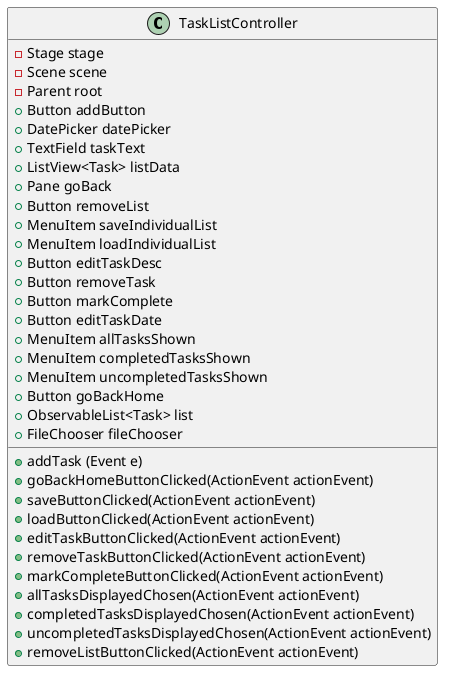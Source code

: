 @startuml
'https://plantuml.com/class-diagram

class TaskListController {
-Stage stage
-Scene scene
-Parent root
+Button addButton
+DatePicker datePicker
+TextField taskText
+ListView<Task> listData
+Pane goBack
+Button removeList
+MenuItem saveIndividualList
+MenuItem loadIndividualList
+Button editTaskDesc
+Button removeTask
+Button markComplete
+Button editTaskDate
+MenuItem allTasksShown
+MenuItem completedTasksShown
+MenuItem uncompletedTasksShown
+Button goBackHome
+ObservableList<Task> list
+FileChooser fileChooser

+addTask (Event e)
+goBackHomeButtonClicked(ActionEvent actionEvent)
+saveButtonClicked(ActionEvent actionEvent)
+loadButtonClicked(ActionEvent actionEvent)
+editTaskButtonClicked(ActionEvent actionEvent)
+removeTaskButtonClicked(ActionEvent actionEvent)
+markCompleteButtonClicked(ActionEvent actionEvent)
+allTasksDisplayedChosen(ActionEvent actionEvent)
+completedTasksDisplayedChosen(ActionEvent actionEvent)
+uncompletedTasksDisplayedChosen(ActionEvent actionEvent)
+removeListButtonClicked(ActionEvent actionEvent)
}

@enduml